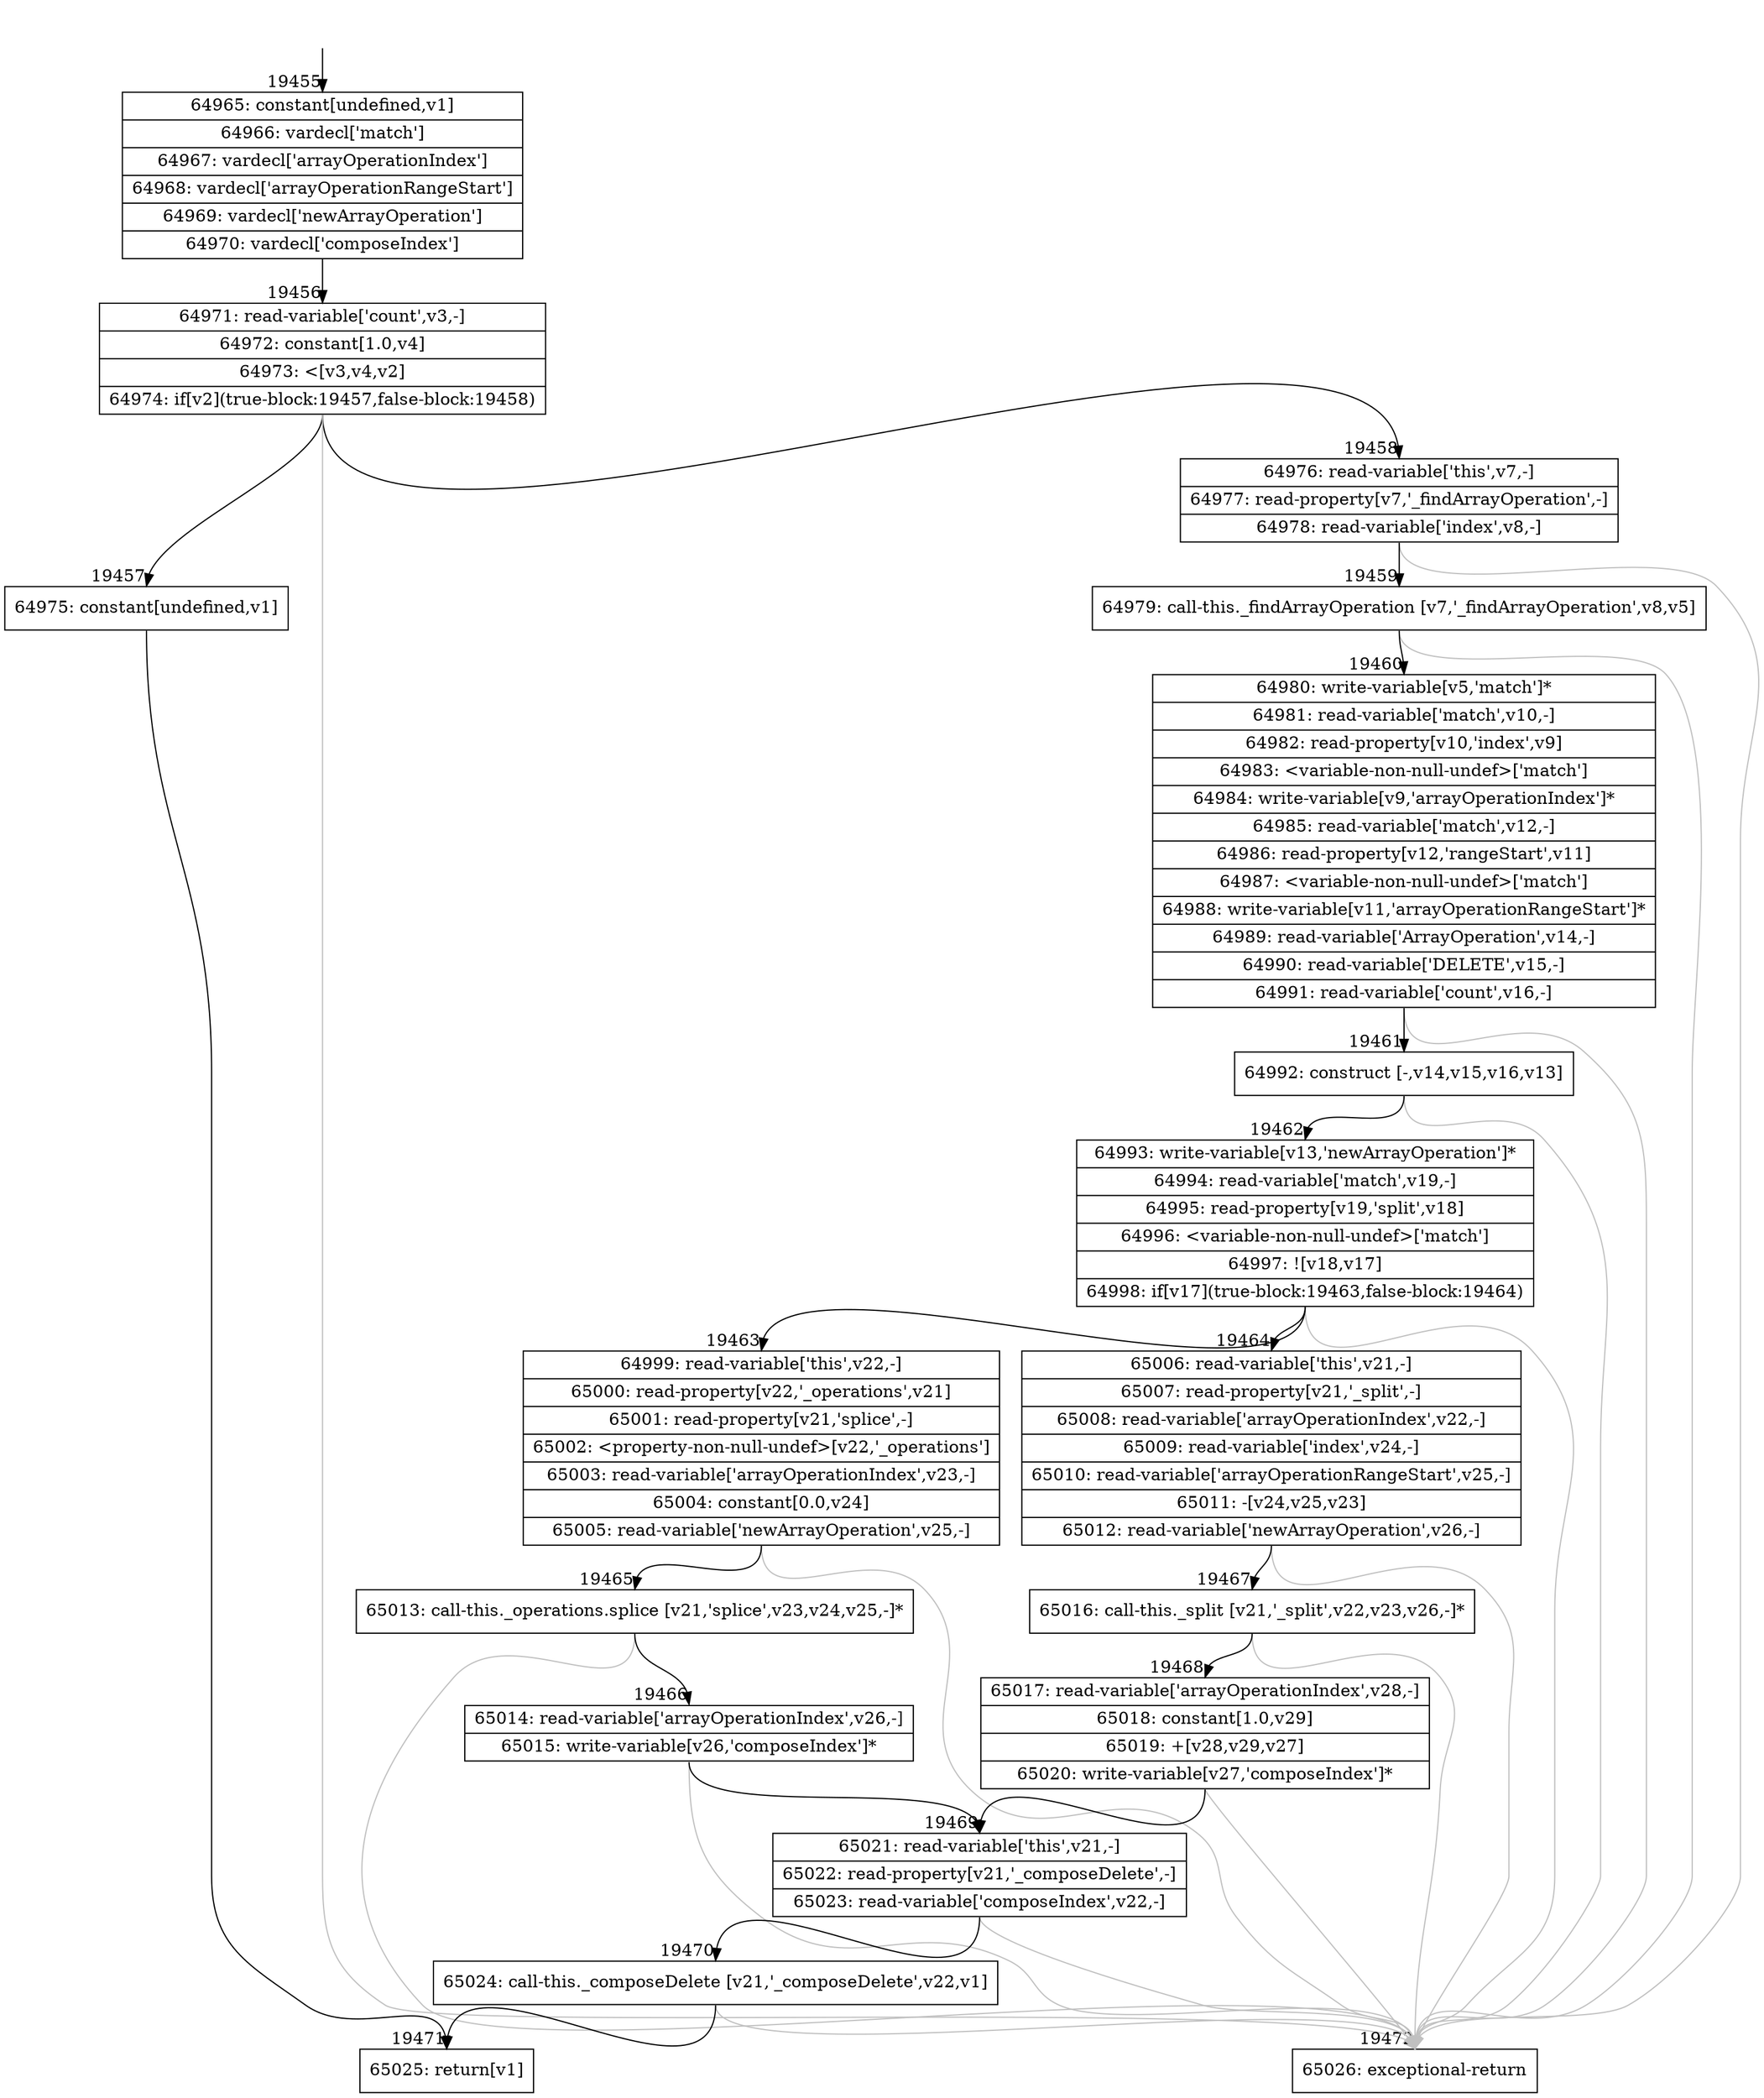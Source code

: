 digraph {
rankdir="TD"
BB_entry1676[shape=none,label=""];
BB_entry1676 -> BB19455 [tailport=s, headport=n, headlabel="    19455"]
BB19455 [shape=record label="{64965: constant[undefined,v1]|64966: vardecl['match']|64967: vardecl['arrayOperationIndex']|64968: vardecl['arrayOperationRangeStart']|64969: vardecl['newArrayOperation']|64970: vardecl['composeIndex']}" ] 
BB19455 -> BB19456 [tailport=s, headport=n, headlabel="      19456"]
BB19456 [shape=record label="{64971: read-variable['count',v3,-]|64972: constant[1.0,v4]|64973: \<[v3,v4,v2]|64974: if[v2](true-block:19457,false-block:19458)}" ] 
BB19456 -> BB19457 [tailport=s, headport=n, headlabel="      19457"]
BB19456 -> BB19458 [tailport=s, headport=n, headlabel="      19458"]
BB19456 -> BB19472 [tailport=s, headport=n, color=gray, headlabel="      19472"]
BB19457 [shape=record label="{64975: constant[undefined,v1]}" ] 
BB19457 -> BB19471 [tailport=s, headport=n, headlabel="      19471"]
BB19458 [shape=record label="{64976: read-variable['this',v7,-]|64977: read-property[v7,'_findArrayOperation',-]|64978: read-variable['index',v8,-]}" ] 
BB19458 -> BB19459 [tailport=s, headport=n, headlabel="      19459"]
BB19458 -> BB19472 [tailport=s, headport=n, color=gray]
BB19459 [shape=record label="{64979: call-this._findArrayOperation [v7,'_findArrayOperation',v8,v5]}" ] 
BB19459 -> BB19460 [tailport=s, headport=n, headlabel="      19460"]
BB19459 -> BB19472 [tailport=s, headport=n, color=gray]
BB19460 [shape=record label="{64980: write-variable[v5,'match']*|64981: read-variable['match',v10,-]|64982: read-property[v10,'index',v9]|64983: \<variable-non-null-undef\>['match']|64984: write-variable[v9,'arrayOperationIndex']*|64985: read-variable['match',v12,-]|64986: read-property[v12,'rangeStart',v11]|64987: \<variable-non-null-undef\>['match']|64988: write-variable[v11,'arrayOperationRangeStart']*|64989: read-variable['ArrayOperation',v14,-]|64990: read-variable['DELETE',v15,-]|64991: read-variable['count',v16,-]}" ] 
BB19460 -> BB19461 [tailport=s, headport=n, headlabel="      19461"]
BB19460 -> BB19472 [tailport=s, headport=n, color=gray]
BB19461 [shape=record label="{64992: construct [-,v14,v15,v16,v13]}" ] 
BB19461 -> BB19462 [tailport=s, headport=n, headlabel="      19462"]
BB19461 -> BB19472 [tailport=s, headport=n, color=gray]
BB19462 [shape=record label="{64993: write-variable[v13,'newArrayOperation']*|64994: read-variable['match',v19,-]|64995: read-property[v19,'split',v18]|64996: \<variable-non-null-undef\>['match']|64997: ![v18,v17]|64998: if[v17](true-block:19463,false-block:19464)}" ] 
BB19462 -> BB19463 [tailport=s, headport=n, headlabel="      19463"]
BB19462 -> BB19464 [tailport=s, headport=n, headlabel="      19464"]
BB19462 -> BB19472 [tailport=s, headport=n, color=gray]
BB19463 [shape=record label="{64999: read-variable['this',v22,-]|65000: read-property[v22,'_operations',v21]|65001: read-property[v21,'splice',-]|65002: \<property-non-null-undef\>[v22,'_operations']|65003: read-variable['arrayOperationIndex',v23,-]|65004: constant[0.0,v24]|65005: read-variable['newArrayOperation',v25,-]}" ] 
BB19463 -> BB19465 [tailport=s, headport=n, headlabel="      19465"]
BB19463 -> BB19472 [tailport=s, headport=n, color=gray]
BB19464 [shape=record label="{65006: read-variable['this',v21,-]|65007: read-property[v21,'_split',-]|65008: read-variable['arrayOperationIndex',v22,-]|65009: read-variable['index',v24,-]|65010: read-variable['arrayOperationRangeStart',v25,-]|65011: -[v24,v25,v23]|65012: read-variable['newArrayOperation',v26,-]}" ] 
BB19464 -> BB19467 [tailport=s, headport=n, headlabel="      19467"]
BB19464 -> BB19472 [tailport=s, headport=n, color=gray]
BB19465 [shape=record label="{65013: call-this._operations.splice [v21,'splice',v23,v24,v25,-]*}" ] 
BB19465 -> BB19466 [tailport=s, headport=n, headlabel="      19466"]
BB19465 -> BB19472 [tailport=s, headport=n, color=gray]
BB19466 [shape=record label="{65014: read-variable['arrayOperationIndex',v26,-]|65015: write-variable[v26,'composeIndex']*}" ] 
BB19466 -> BB19469 [tailport=s, headport=n, headlabel="      19469"]
BB19466 -> BB19472 [tailport=s, headport=n, color=gray]
BB19467 [shape=record label="{65016: call-this._split [v21,'_split',v22,v23,v26,-]*}" ] 
BB19467 -> BB19468 [tailport=s, headport=n, headlabel="      19468"]
BB19467 -> BB19472 [tailport=s, headport=n, color=gray]
BB19468 [shape=record label="{65017: read-variable['arrayOperationIndex',v28,-]|65018: constant[1.0,v29]|65019: +[v28,v29,v27]|65020: write-variable[v27,'composeIndex']*}" ] 
BB19468 -> BB19469 [tailport=s, headport=n]
BB19468 -> BB19472 [tailport=s, headport=n, color=gray]
BB19469 [shape=record label="{65021: read-variable['this',v21,-]|65022: read-property[v21,'_composeDelete',-]|65023: read-variable['composeIndex',v22,-]}" ] 
BB19469 -> BB19470 [tailport=s, headport=n, headlabel="      19470"]
BB19469 -> BB19472 [tailport=s, headport=n, color=gray]
BB19470 [shape=record label="{65024: call-this._composeDelete [v21,'_composeDelete',v22,v1]}" ] 
BB19470 -> BB19471 [tailport=s, headport=n]
BB19470 -> BB19472 [tailport=s, headport=n, color=gray]
BB19471 [shape=record label="{65025: return[v1]}" ] 
BB19472 [shape=record label="{65026: exceptional-return}" ] 
//#$~ 36417
}
